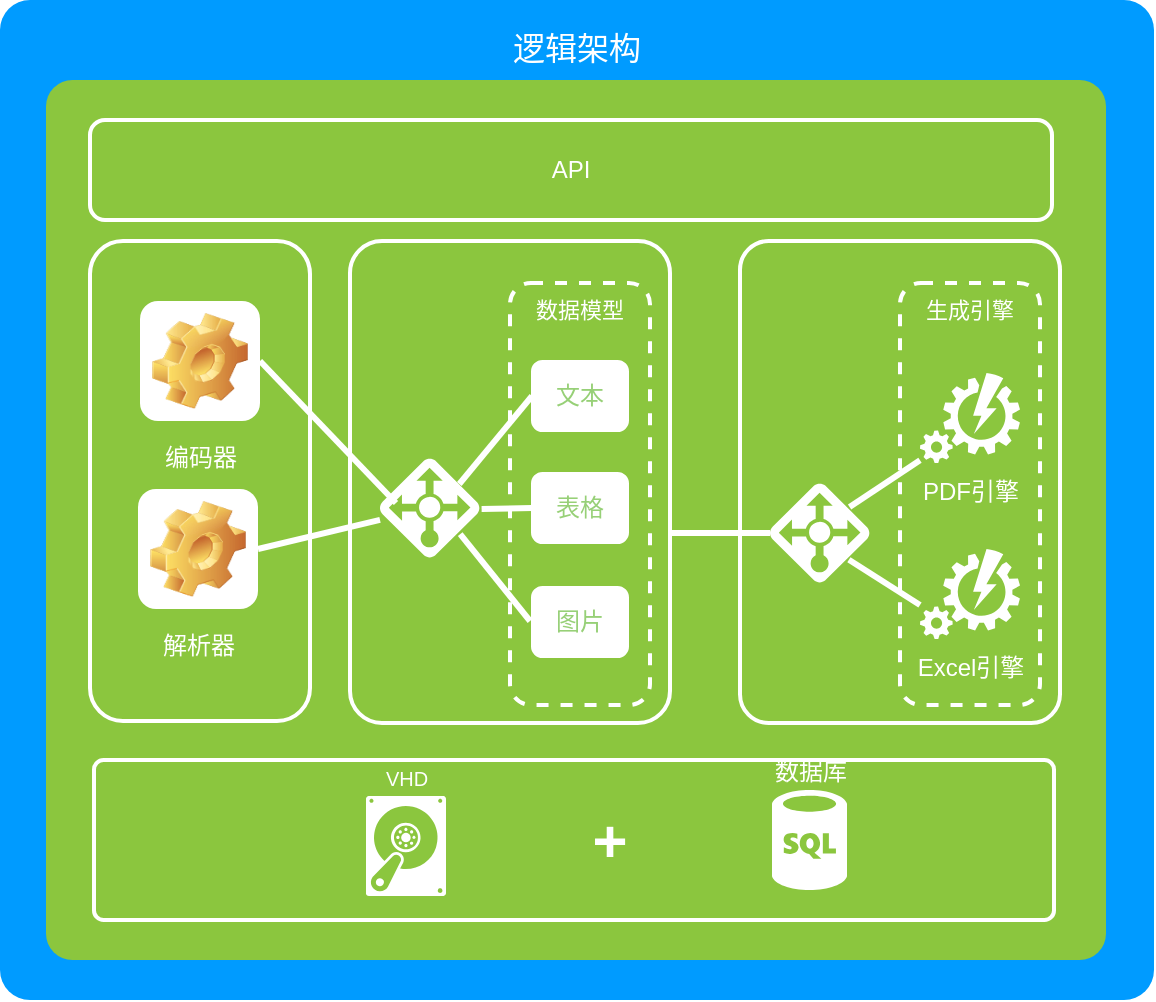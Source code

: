 <mxfile version="12.2.2" type="github" pages="1">
  <diagram name="Page-1" id="7a6c530e-6e37-e111-ec74-82921da8cc10">
    <mxGraphModel dx="1408" dy="736" grid="1" gridSize="10" guides="1" tooltips="1" connect="1" arrows="1" fold="1" page="1" pageScale="1.5" pageWidth="1169" pageHeight="826" background="none" math="0" shadow="0">
      <root>
        <mxCell id="0" style=";html=1;"/>
        <mxCell id="1" style=";html=1;" parent="0"/>
        <mxCell id="23046e2b9bb16c14-116" value="&lt;font style=&quot;font-size: 16px ; line-height: 100%&quot;&gt;逻辑架构&lt;/font&gt;" style="whiteSpace=wrap;html=1;rounded=1;shadow=0;strokeColor=none;strokeWidth=2;fillColor=#009BFF;fontSize=20;fontColor=#FFFFFF;align=center;arcSize=3;verticalAlign=top;spacingTop=4;" parent="1" vertex="1">
          <mxGeometry x="703" y="260" width="577" height="500" as="geometry"/>
        </mxCell>
        <mxCell id="23046e2b9bb16c14-27" value="" style="rounded=1;whiteSpace=wrap;html=1;shadow=0;strokeWidth=2;fillColor=#8BC63E;fontSize=12;fontColor=#000000;align=center;strokeColor=none;arcSize=3;" parent="1" vertex="1">
          <mxGeometry x="726" y="300" width="530" height="440" as="geometry"/>
        </mxCell>
        <mxCell id="23046e2b9bb16c14-2" value="" style="rounded=1;whiteSpace=wrap;html=1;shadow=0;strokeWidth=2;fillColor=none;fontSize=12;fontColor=#000000;align=center;strokeColor=#FFFFFF;arcSize=10;" parent="1" vertex="1">
          <mxGeometry x="878" y="380.5" width="160" height="241" as="geometry"/>
        </mxCell>
        <mxCell id="23046e2b9bb16c14-54" value="数据模型" style="rounded=1;whiteSpace=wrap;html=1;shadow=0;strokeWidth=2;fillColor=none;fontSize=11;fontColor=#FFFFFF;align=center;strokeColor=#FFFFFF;dashed=1;verticalAlign=top;" parent="1" vertex="1">
          <mxGeometry x="958" y="401.5" width="70" height="211" as="geometry"/>
        </mxCell>
        <mxCell id="23046e2b9bb16c14-1" value="" style="rounded=1;whiteSpace=wrap;html=1;shadow=0;strokeWidth=2;fillColor=none;fontSize=12;fontColor=#000000;align=center;strokeColor=#FFFFFF;" parent="1" vertex="1">
          <mxGeometry x="748" y="380.5" width="110" height="240" as="geometry"/>
        </mxCell>
        <mxCell id="23046e2b9bb16c14-73" style="html=1;startArrow=none;startFill=0;startSize=10;endArrow=none;endFill=0;endSize=10;strokeWidth=3;fontSize=11;fontColor=#FFFFFF;strokeColor=#FFFFFF;rounded=0;exitX=1;exitY=0.5;exitDx=0;exitDy=0;" parent="1" source="We76njLKXEHjdysK864W-2" target="23046e2b9bb16c14-7" edge="1">
          <mxGeometry relative="1" as="geometry">
            <mxPoint x="825" y="526.5" as="sourcePoint"/>
          </mxGeometry>
        </mxCell>
        <mxCell id="23046e2b9bb16c14-7" value="" style="shadow=0;dashed=0;html=1;strokeColor=none;labelPosition=center;verticalLabelPosition=bottom;verticalAlign=top;shape=mxgraph.mscae.cloud.azure_load_balancer_feature;fillColor=#FFFFFF;rounded=1;fontSize=12;fontColor=#000000;align=center;" parent="1" vertex="1">
          <mxGeometry x="893" y="489" width="50" height="50" as="geometry"/>
        </mxCell>
        <mxCell id="23046e2b9bb16c14-75" style="html=1;startArrow=none;startFill=0;startSize=10;endArrow=none;endFill=0;endSize=10;strokeWidth=3;fontSize=11;fontColor=#FFFFFF;entryX=0.793;entryY=0.26;entryPerimeter=0;strokeColor=#FFFFFF;rounded=0;exitX=0;exitY=0.5;exitDx=0;exitDy=0;" parent="1" source="We76njLKXEHjdysK864W-3" target="23046e2b9bb16c14-7" edge="1">
          <mxGeometry relative="1" as="geometry">
            <mxPoint x="968" y="490.484" as="sourcePoint"/>
          </mxGeometry>
        </mxCell>
        <mxCell id="23046e2b9bb16c14-76" style="html=1;entryX=1.016;entryY=0.509;entryPerimeter=0;startArrow=none;startFill=0;startSize=10;endArrow=none;endFill=0;endSize=10;strokeWidth=3;fontSize=11;fontColor=#FFFFFF;strokeColor=#FFFFFF;rounded=0;exitX=0;exitY=0.5;exitDx=0;exitDy=0;" parent="1" source="We76njLKXEHjdysK864W-4" target="23046e2b9bb16c14-7" edge="1">
          <mxGeometry relative="1" as="geometry">
            <mxPoint x="968" y="526.729" as="sourcePoint"/>
          </mxGeometry>
        </mxCell>
        <mxCell id="23046e2b9bb16c14-77" style="html=1;entryX=0.802;entryY=0.762;entryPerimeter=0;startArrow=none;startFill=0;startSize=10;endArrow=none;endFill=0;endSize=10;strokeWidth=3;fontSize=11;fontColor=#FFFFFF;strokeColor=#FFFFFF;rounded=0;" parent="1" target="23046e2b9bb16c14-7" edge="1">
          <mxGeometry relative="1" as="geometry">
            <mxPoint x="968" y="570.5" as="sourcePoint"/>
          </mxGeometry>
        </mxCell>
        <mxCell id="23046e2b9bb16c14-55" value="" style="rounded=1;whiteSpace=wrap;html=1;shadow=0;strokeWidth=2;fillColor=none;fontSize=12;fontColor=#000000;align=center;strokeColor=#FFFFFF;arcSize=9;" parent="1" vertex="1">
          <mxGeometry x="1073" y="380.5" width="160" height="241" as="geometry"/>
        </mxCell>
        <mxCell id="23046e2b9bb16c14-56" value="&lt;span&gt;生成引擎&lt;/span&gt;" style="rounded=1;whiteSpace=wrap;html=1;shadow=0;strokeWidth=2;fillColor=none;fontSize=11;fontColor=#FFFFFF;align=center;strokeColor=#FFFFFF;dashed=1;verticalAlign=top;" parent="1" vertex="1">
          <mxGeometry x="1153" y="401.5" width="70" height="211" as="geometry"/>
        </mxCell>
        <mxCell id="23046e2b9bb16c14-74" style="html=1;startArrow=none;startFill=0;startSize=10;endArrow=none;endFill=0;endSize=10;strokeWidth=3;fontSize=11;fontColor=#FFFFFF;strokeColor=#FFFFFF;rounded=0;edgeStyle=elbowEdgeStyle;elbow=vertical;" parent="1" source="23046e2b9bb16c14-58" target="23046e2b9bb16c14-2" edge="1">
          <mxGeometry relative="1" as="geometry"/>
        </mxCell>
        <mxCell id="23046e2b9bb16c14-79" style="html=1;startArrow=none;startFill=0;startSize=10;endArrow=none;endFill=0;endSize=10;strokeWidth=3;fontSize=11;fontColor=#FFFFFF;strokeColor=#FFFFFF;rounded=0;exitX=0.796;exitY=0.241;exitPerimeter=0;" parent="1" source="23046e2b9bb16c14-58" edge="1">
          <mxGeometry relative="1" as="geometry">
            <mxPoint x="1163" y="490.132" as="targetPoint"/>
          </mxGeometry>
        </mxCell>
        <mxCell id="23046e2b9bb16c14-80" style="html=1;startArrow=none;startFill=0;startSize=10;endArrow=none;endFill=0;endSize=10;strokeWidth=3;fontSize=11;fontColor=#FFFFFF;strokeColor=#FFFFFF;rounded=0;exitX=0.789;exitY=0.767;exitPerimeter=0;" parent="1" source="23046e2b9bb16c14-58" edge="1">
          <mxGeometry relative="1" as="geometry">
            <mxPoint x="1163" y="562.542" as="targetPoint"/>
          </mxGeometry>
        </mxCell>
        <mxCell id="23046e2b9bb16c14-58" value="" style="shadow=0;dashed=0;html=1;strokeColor=none;labelPosition=center;verticalLabelPosition=bottom;verticalAlign=top;shape=mxgraph.mscae.cloud.azure_load_balancer_feature;fillColor=#FFFFFF;rounded=1;fontSize=12;fontColor=#000000;align=center;" parent="1" vertex="1">
          <mxGeometry x="1088" y="501.5" width="50" height="50" as="geometry"/>
        </mxCell>
        <mxCell id="23046e2b9bb16c14-85" value="" style="rounded=1;whiteSpace=wrap;html=1;shadow=0;strokeWidth=2;fillColor=none;fontSize=12;fontColor=#FFFFFF;align=center;strokeColor=#FFFFFF;arcSize=6;verticalAlign=top;" parent="1" vertex="1">
          <mxGeometry x="750" y="640" width="480" height="80" as="geometry"/>
        </mxCell>
        <mxCell id="23046e2b9bb16c14-97" value="VHD" style="shadow=0;html=1;strokeColor=none;fillColor=#FFFFFF;labelPosition=center;verticalLabelPosition=top;verticalAlign=bottom;shape=mxgraph.azure.vhd;rounded=0;fontSize=10;fontColor=#FFFFFF;align=center;" parent="1" vertex="1">
          <mxGeometry x="886" y="658" width="40" height="50" as="geometry"/>
        </mxCell>
        <mxCell id="23046e2b9bb16c14-99" value="+" style="text;html=1;strokeColor=none;fillColor=none;align=center;verticalAlign=middle;whiteSpace=wrap;rounded=1;shadow=0;fontSize=30;fontColor=#FFFFFF;fontStyle=1" parent="1" vertex="1">
          <mxGeometry x="987.5" y="662.5" width="40" height="35" as="geometry"/>
        </mxCell>
        <mxCell id="We76njLKXEHjdysK864W-1" value="&lt;font color=&quot;#ffffff&quot;&gt;API&lt;/font&gt;" style="rounded=1;whiteSpace=wrap;html=1;shadow=0;strokeWidth=2;fillColor=none;fontSize=12;fontColor=#000000;align=center;strokeColor=#FFFFFF;" parent="1" vertex="1">
          <mxGeometry x="748" y="320" width="481" height="50" as="geometry"/>
        </mxCell>
        <mxCell id="We76njLKXEHjdysK864W-2" value="解析器" style="icon;html=1;image=img/clipart/Gear_128x128.png;fontColor=#FFFFFF;labelBackgroundColor=none;strokeColor=none;" parent="1" vertex="1">
          <mxGeometry x="772" y="504.5" width="60" height="60" as="geometry"/>
        </mxCell>
        <mxCell id="We76njLKXEHjdysK864W-3" value="&lt;font color=&quot;#97d077&quot;&gt;文本&lt;/font&gt;" style="rounded=1;whiteSpace=wrap;html=1;strokeColor=#FFFFFF;" parent="1" vertex="1">
          <mxGeometry x="969" y="440.5" width="48" height="35" as="geometry"/>
        </mxCell>
        <mxCell id="We76njLKXEHjdysK864W-4" value="&lt;font color=&quot;#97d077&quot;&gt;表格&lt;/font&gt;" style="rounded=1;whiteSpace=wrap;html=1;strokeColor=#FFFFFF;" parent="1" vertex="1">
          <mxGeometry x="969" y="496.5" width="48" height="35" as="geometry"/>
        </mxCell>
        <mxCell id="We76njLKXEHjdysK864W-5" value="&lt;font color=&quot;#97d077&quot;&gt;图片&lt;/font&gt;" style="rounded=1;whiteSpace=wrap;html=1;strokeColor=#FFFFFF;" parent="1" vertex="1">
          <mxGeometry x="969" y="553.5" width="48" height="35" as="geometry"/>
        </mxCell>
        <mxCell id="We76njLKXEHjdysK864W-6" value="PDF引擎" style="verticalLabelPosition=bottom;html=1;verticalAlign=top;align=center;strokeColor=none;fillColor=#FFFFFF;shape=mxgraph.azure.automation;pointerEvents=1;fontColor=#FFFFFF;" parent="1" vertex="1">
          <mxGeometry x="1163" y="446.5" width="50" height="45" as="geometry"/>
        </mxCell>
        <mxCell id="We76njLKXEHjdysK864W-7" value="Excel引擎" style="verticalLabelPosition=bottom;html=1;verticalAlign=top;align=center;strokeColor=none;fillColor=#FFFFFF;shape=mxgraph.azure.automation;pointerEvents=1;fontColor=#FFFFFF;" parent="1" vertex="1">
          <mxGeometry x="1163" y="534.5" width="50" height="45" as="geometry"/>
        </mxCell>
        <mxCell id="We76njLKXEHjdysK864W-8" value="编码器" style="icon;html=1;image=img/clipart/Gear_128x128.png;fontColor=#FFFFFF;labelBackgroundColor=none;strokeColor=none;" parent="1" vertex="1">
          <mxGeometry x="773" y="410.5" width="60" height="60" as="geometry"/>
        </mxCell>
        <mxCell id="We76njLKXEHjdysK864W-9" style="html=1;startArrow=none;startFill=0;startSize=10;endArrow=none;endFill=0;endSize=10;strokeWidth=3;fontSize=11;fontColor=#FFFFFF;strokeColor=#FFFFFF;rounded=0;exitX=1;exitY=0.5;exitDx=0;exitDy=0;entryX=0.16;entryY=0.45;entryDx=0;entryDy=0;entryPerimeter=0;" parent="1" source="We76njLKXEHjdysK864W-8" target="23046e2b9bb16c14-7" edge="1">
          <mxGeometry relative="1" as="geometry">
            <mxPoint x="842" y="544.5" as="sourcePoint"/>
            <mxPoint x="903" y="529.959" as="targetPoint"/>
          </mxGeometry>
        </mxCell>
        <mxCell id="We76njLKXEHjdysK864W-10" value="数据库" style="verticalLabelPosition=top;html=1;verticalAlign=bottom;align=center;strokeColor=none;fillColor=#FFFFFF;shape=mxgraph.azure.sql_database;labelBackgroundColor=none;fontColor=#FFFFFF;labelPosition=center;" parent="1" vertex="1">
          <mxGeometry x="1089" y="655" width="37.5" height="50" as="geometry"/>
        </mxCell>
      </root>
    </mxGraphModel>
  </diagram>
</mxfile>

